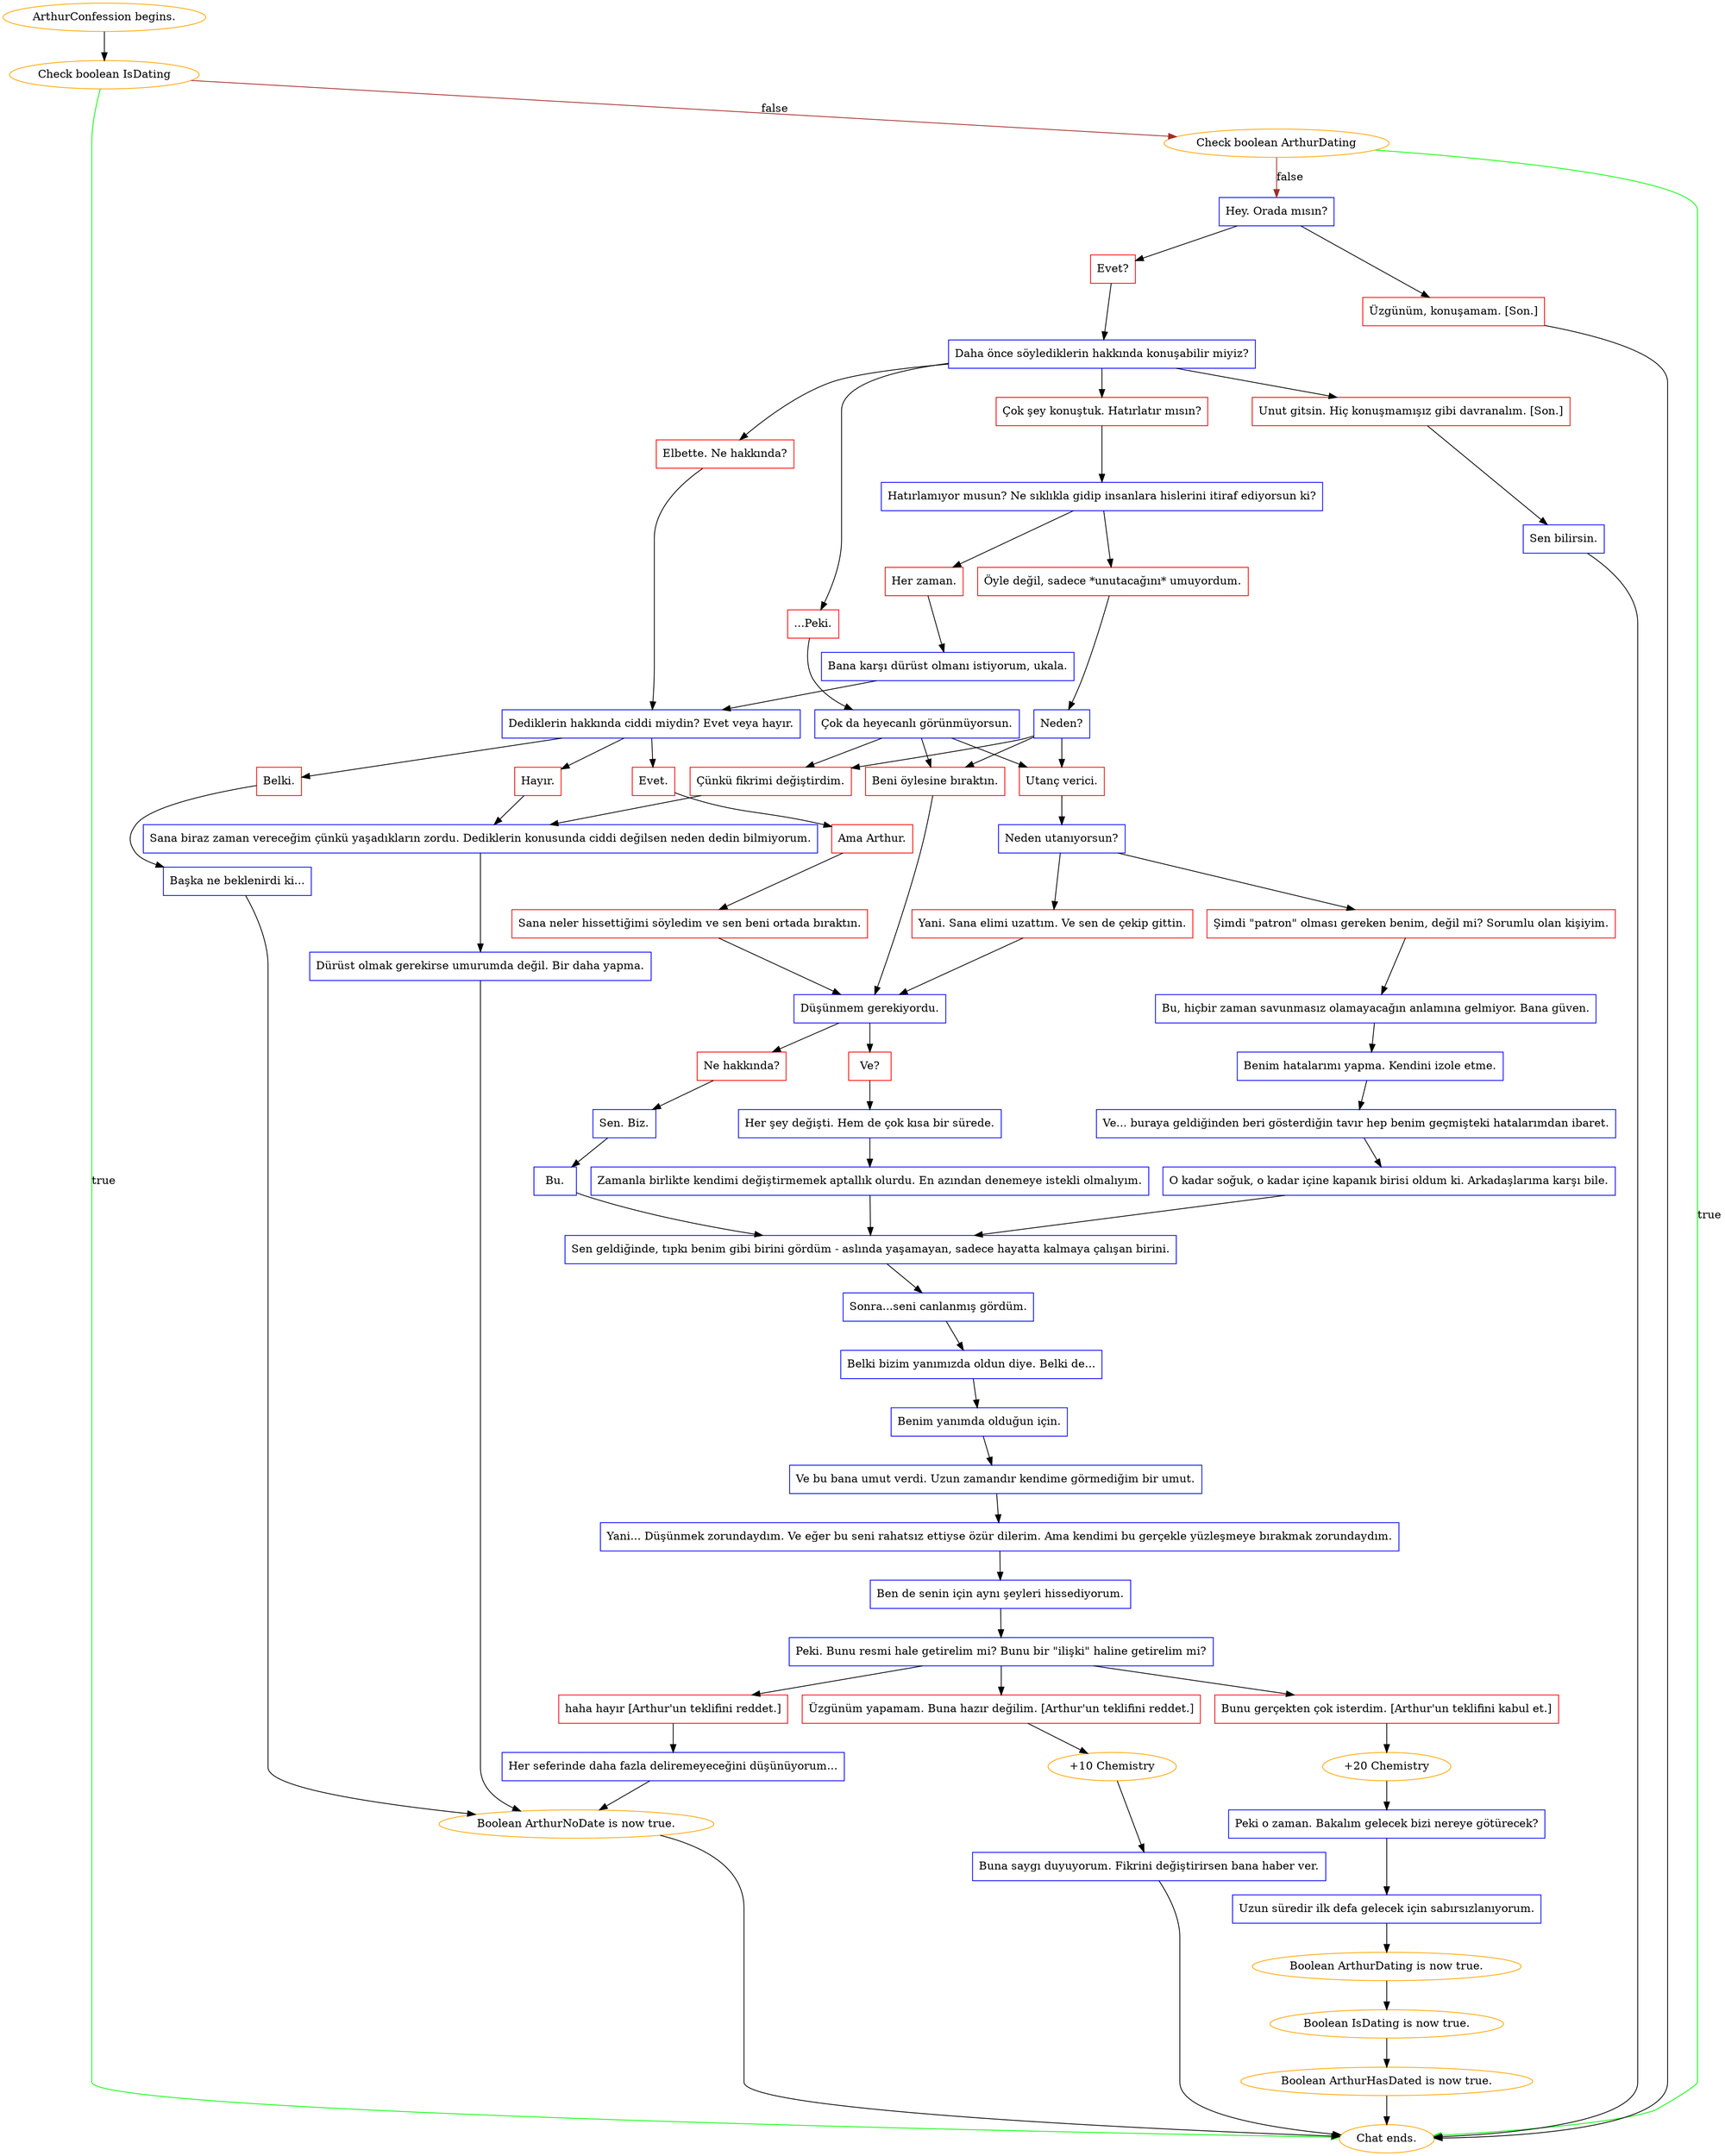 digraph {
	"ArthurConfession begins." [color=orange];
		"ArthurConfession begins." -> j3952146541;
	j3952146541 [label="Check boolean IsDating",color=orange];
		j3952146541 -> "Chat ends." [label=true,color=green];
		j3952146541 -> j1773280389 [label=false,color=brown];
	"Chat ends." [color=orange];
	j1773280389 [label="Check boolean ArthurDating",color=orange];
		j1773280389 -> "Chat ends." [label=true,color=green];
		j1773280389 -> j1217145362 [label=false,color=brown];
	j1217145362 [label="Hey. Orada mısın?",shape=box,color=blue];
		j1217145362 -> j364801082;
		j1217145362 -> j1427342891;
	j364801082 [label="Evet?",shape=box,color=red];
		j364801082 -> j908160952;
	j1427342891 [label="Üzgünüm, konuşamam. [Son.]",shape=box,color=red];
		j1427342891 -> "Chat ends.";
	j908160952 [label="Daha önce söylediklerin hakkında konuşabilir miyiz?",shape=box,color=blue];
		j908160952 -> j3071679128;
		j908160952 -> j3443340293;
		j908160952 -> j1528638190;
		j908160952 -> j207093263;
	j3071679128 [label="...Peki.",shape=box,color=red];
		j3071679128 -> j2734528486;
	j3443340293 [label="Çok şey konuştuk. Hatırlatır mısın?",shape=box,color=red];
		j3443340293 -> j2538036808;
	j1528638190 [label="Elbette. Ne hakkında?",shape=box,color=red];
		j1528638190 -> j1439016125;
	j207093263 [label="Unut gitsin. Hiç konuşmamışız gibi davranalım. [Son.]",shape=box,color=red];
		j207093263 -> j3844022827;
	j2734528486 [label="Çok da heyecanlı görünmüyorsun.",shape=box,color=blue];
		j2734528486 -> j1820907270;
		j2734528486 -> j1176614699;
		j2734528486 -> j2514630125;
	j2538036808 [label="Hatırlamıyor musun? Ne sıklıkla gidip insanlara hislerini itiraf ediyorsun ki?",shape=box,color=blue];
		j2538036808 -> j3521192003;
		j2538036808 -> j1342705518;
	j1439016125 [label="Dediklerin hakkında ciddi miydin? Evet veya hayır.",shape=box,color=blue];
		j1439016125 -> j2914669018;
		j1439016125 -> j3579546133;
		j1439016125 -> j598622966;
	j3844022827 [label="Sen bilirsin.",shape=box,color=blue];
		j3844022827 -> "Chat ends.";
	j1820907270 [label="Çünkü fikrimi değiştirdim.",shape=box,color=red];
		j1820907270 -> j2625003226;
	j1176614699 [label="Beni öylesine bıraktın.",shape=box,color=red];
		j1176614699 -> j3186835469;
	j2514630125 [label="Utanç verici.",shape=box,color=red];
		j2514630125 -> j3961440209;
	j3521192003 [label="Öyle değil, sadece *unutacağını* umuyordum.",shape=box,color=red];
		j3521192003 -> j3876932014;
	j1342705518 [label="Her zaman.",shape=box,color=red];
		j1342705518 -> j1533360849;
	j2914669018 [label="Evet.",shape=box,color=red];
		j2914669018 -> j1582361717;
	j3579546133 [label="Hayır.",shape=box,color=red];
		j3579546133 -> j2625003226;
	j598622966 [label="Belki.",shape=box,color=red];
		j598622966 -> j2237429483;
	j2625003226 [label="Sana biraz zaman vereceğim çünkü yaşadıkların zordu. Dediklerin konusunda ciddi değilsen neden dedin bilmiyorum.",shape=box,color=blue];
		j2625003226 -> j1120535455;
	j3186835469 [label="Düşünmem gerekiyordu.",shape=box,color=blue];
		j3186835469 -> j2593279910;
		j3186835469 -> j3440001258;
	j3961440209 [label="Neden utanıyorsun?",shape=box,color=blue];
		j3961440209 -> j4268861301;
		j3961440209 -> j1383889089;
	j3876932014 [label="Neden?",shape=box,color=blue];
		j3876932014 -> j1820907270;
		j3876932014 -> j1176614699;
		j3876932014 -> j2514630125;
	j1533360849 [label="Bana karşı dürüst olmanı istiyorum, ukala.",shape=box,color=blue];
		j1533360849 -> j1439016125;
	j1582361717 [label="Ama Arthur.",shape=box,color=red];
		j1582361717 -> j1502831920;
	j2237429483 [label="Başka ne beklenirdi ki...",shape=box,color=blue];
		j2237429483 -> j2533691464;
	j1120535455 [label="Dürüst olmak gerekirse umurumda değil. Bir daha yapma.",shape=box,color=blue];
		j1120535455 -> j2533691464;
	j2593279910 [label="Ne hakkında?",shape=box,color=red];
		j2593279910 -> j202672175;
	j3440001258 [label="Ve?",shape=box,color=red];
		j3440001258 -> j2140567683;
	j4268861301 [label="Şimdi \"patron\" olması gereken benim, değil mi? Sorumlu olan kişiyim.",shape=box,color=red];
		j4268861301 -> j1161706220;
	j1383889089 [label="Yani. Sana elimi uzattım. Ve sen de çekip gittin.",shape=box,color=red];
		j1383889089 -> j3186835469;
	j1502831920 [label="Sana neler hissettiğimi söyledim ve sen beni ortada bıraktın.",shape=box,color=red];
		j1502831920 -> j3186835469;
	j2533691464 [label="Boolean ArthurNoDate is now true.",color=orange];
		j2533691464 -> "Chat ends.";
	j202672175 [label="Sen. Biz.",shape=box,color=blue];
		j202672175 -> j1727924680;
	j2140567683 [label="Her şey değişti. Hem de çok kısa bir sürede.",shape=box,color=blue];
		j2140567683 -> j3226806432;
	j1161706220 [label="Bu, hiçbir zaman savunmasız olamayacağın anlamına gelmiyor. Bana güven.",shape=box,color=blue];
		j1161706220 -> j4027873765;
	j1727924680 [label="Bu.",shape=box,color=blue];
		j1727924680 -> j833710406;
	j3226806432 [label="Zamanla birlikte kendimi değiştirmemek aptallık olurdu. En azından denemeye istekli olmalıyım.",shape=box,color=blue];
		j3226806432 -> j833710406;
	j4027873765 [label="Benim hatalarımı yapma. Kendini izole etme.",shape=box,color=blue];
		j4027873765 -> j3284431984;
	j833710406 [label="Sen geldiğinde, tıpkı benim gibi birini gördüm - aslında yaşamayan, sadece hayatta kalmaya çalışan birini.",shape=box,color=blue];
		j833710406 -> j963276774;
	j3284431984 [label="Ve... buraya geldiğinden beri gösterdiğin tavır hep benim geçmişteki hatalarımdan ibaret.",shape=box,color=blue];
		j3284431984 -> j1678464903;
	j963276774 [label="Sonra...seni canlanmış gördüm.",shape=box,color=blue];
		j963276774 -> j3870618025;
	j1678464903 [label="O kadar soğuk, o kadar içine kapanık birisi oldum ki. Arkadaşlarıma karşı bile.",shape=box,color=blue];
		j1678464903 -> j833710406;
	j3870618025 [label="Belki bizim yanımızda oldun diye. Belki de...",shape=box,color=blue];
		j3870618025 -> j4099118384;
	j4099118384 [label="Benim yanımda olduğun için.",shape=box,color=blue];
		j4099118384 -> j157507138;
	j157507138 [label="Ve bu bana umut verdi. Uzun zamandır kendime görmediğim bir umut.",shape=box,color=blue];
		j157507138 -> j3660104598;
	j3660104598 [label="Yani... Düşünmek zorundaydım. Ve eğer bu seni rahatsız ettiyse özür dilerim. Ama kendimi bu gerçekle yüzleşmeye bırakmak zorundaydım.",shape=box,color=blue];
		j3660104598 -> j2058830045;
	j2058830045 [label="Ben de senin için aynı şeyleri hissediyorum.",shape=box,color=blue];
		j2058830045 -> j4081806693;
	j4081806693 [label="Peki. Bunu resmi hale getirelim mi? Bunu bir \"ilişki\" haline getirelim mi?",shape=box,color=blue];
		j4081806693 -> j3006716552;
		j4081806693 -> j169680048;
		j4081806693 -> j543969182;
	j3006716552 [label="Bunu gerçekten çok isterdim. [Arthur'un teklifini kabul et.]",shape=box,color=red];
		j3006716552 -> j2271846376;
	j169680048 [label="Üzgünüm yapamam. Buna hazır değilim. [Arthur'un teklifini reddet.]",shape=box,color=red];
		j169680048 -> j1282385371;
	j543969182 [label="haha hayır [Arthur'un teklifini reddet.]",shape=box,color=red];
		j543969182 -> j1551905657;
	j2271846376 [label="+20 Chemistry",color=orange];
		j2271846376 -> j942612973;
	j1282385371 [label="+10 Chemistry",color=orange];
		j1282385371 -> j3573635368;
	j1551905657 [label="Her seferinde daha fazla deliremeyeceğini düşünüyorum...",shape=box,color=blue];
		j1551905657 -> j2533691464;
	j942612973 [label="Peki o zaman. Bakalım gelecek bizi nereye götürecek?",shape=box,color=blue];
		j942612973 -> j2960188469;
	j3573635368 [label="Buna saygı duyuyorum. Fikrini değiştirirsen bana haber ver.",shape=box,color=blue];
		j3573635368 -> "Chat ends.";
	j2960188469 [label="Uzun süredir ilk defa gelecek için sabırsızlanıyorum.",shape=box,color=blue];
		j2960188469 -> j3371696257;
	j3371696257 [label="Boolean ArthurDating is now true.",color=orange];
		j3371696257 -> j3139269659;
	j3139269659 [label="Boolean IsDating is now true.",color=orange];
		j3139269659 -> j3103123730;
	j3103123730 [label="Boolean ArthurHasDated is now true.",color=orange];
		j3103123730 -> "Chat ends.";
}